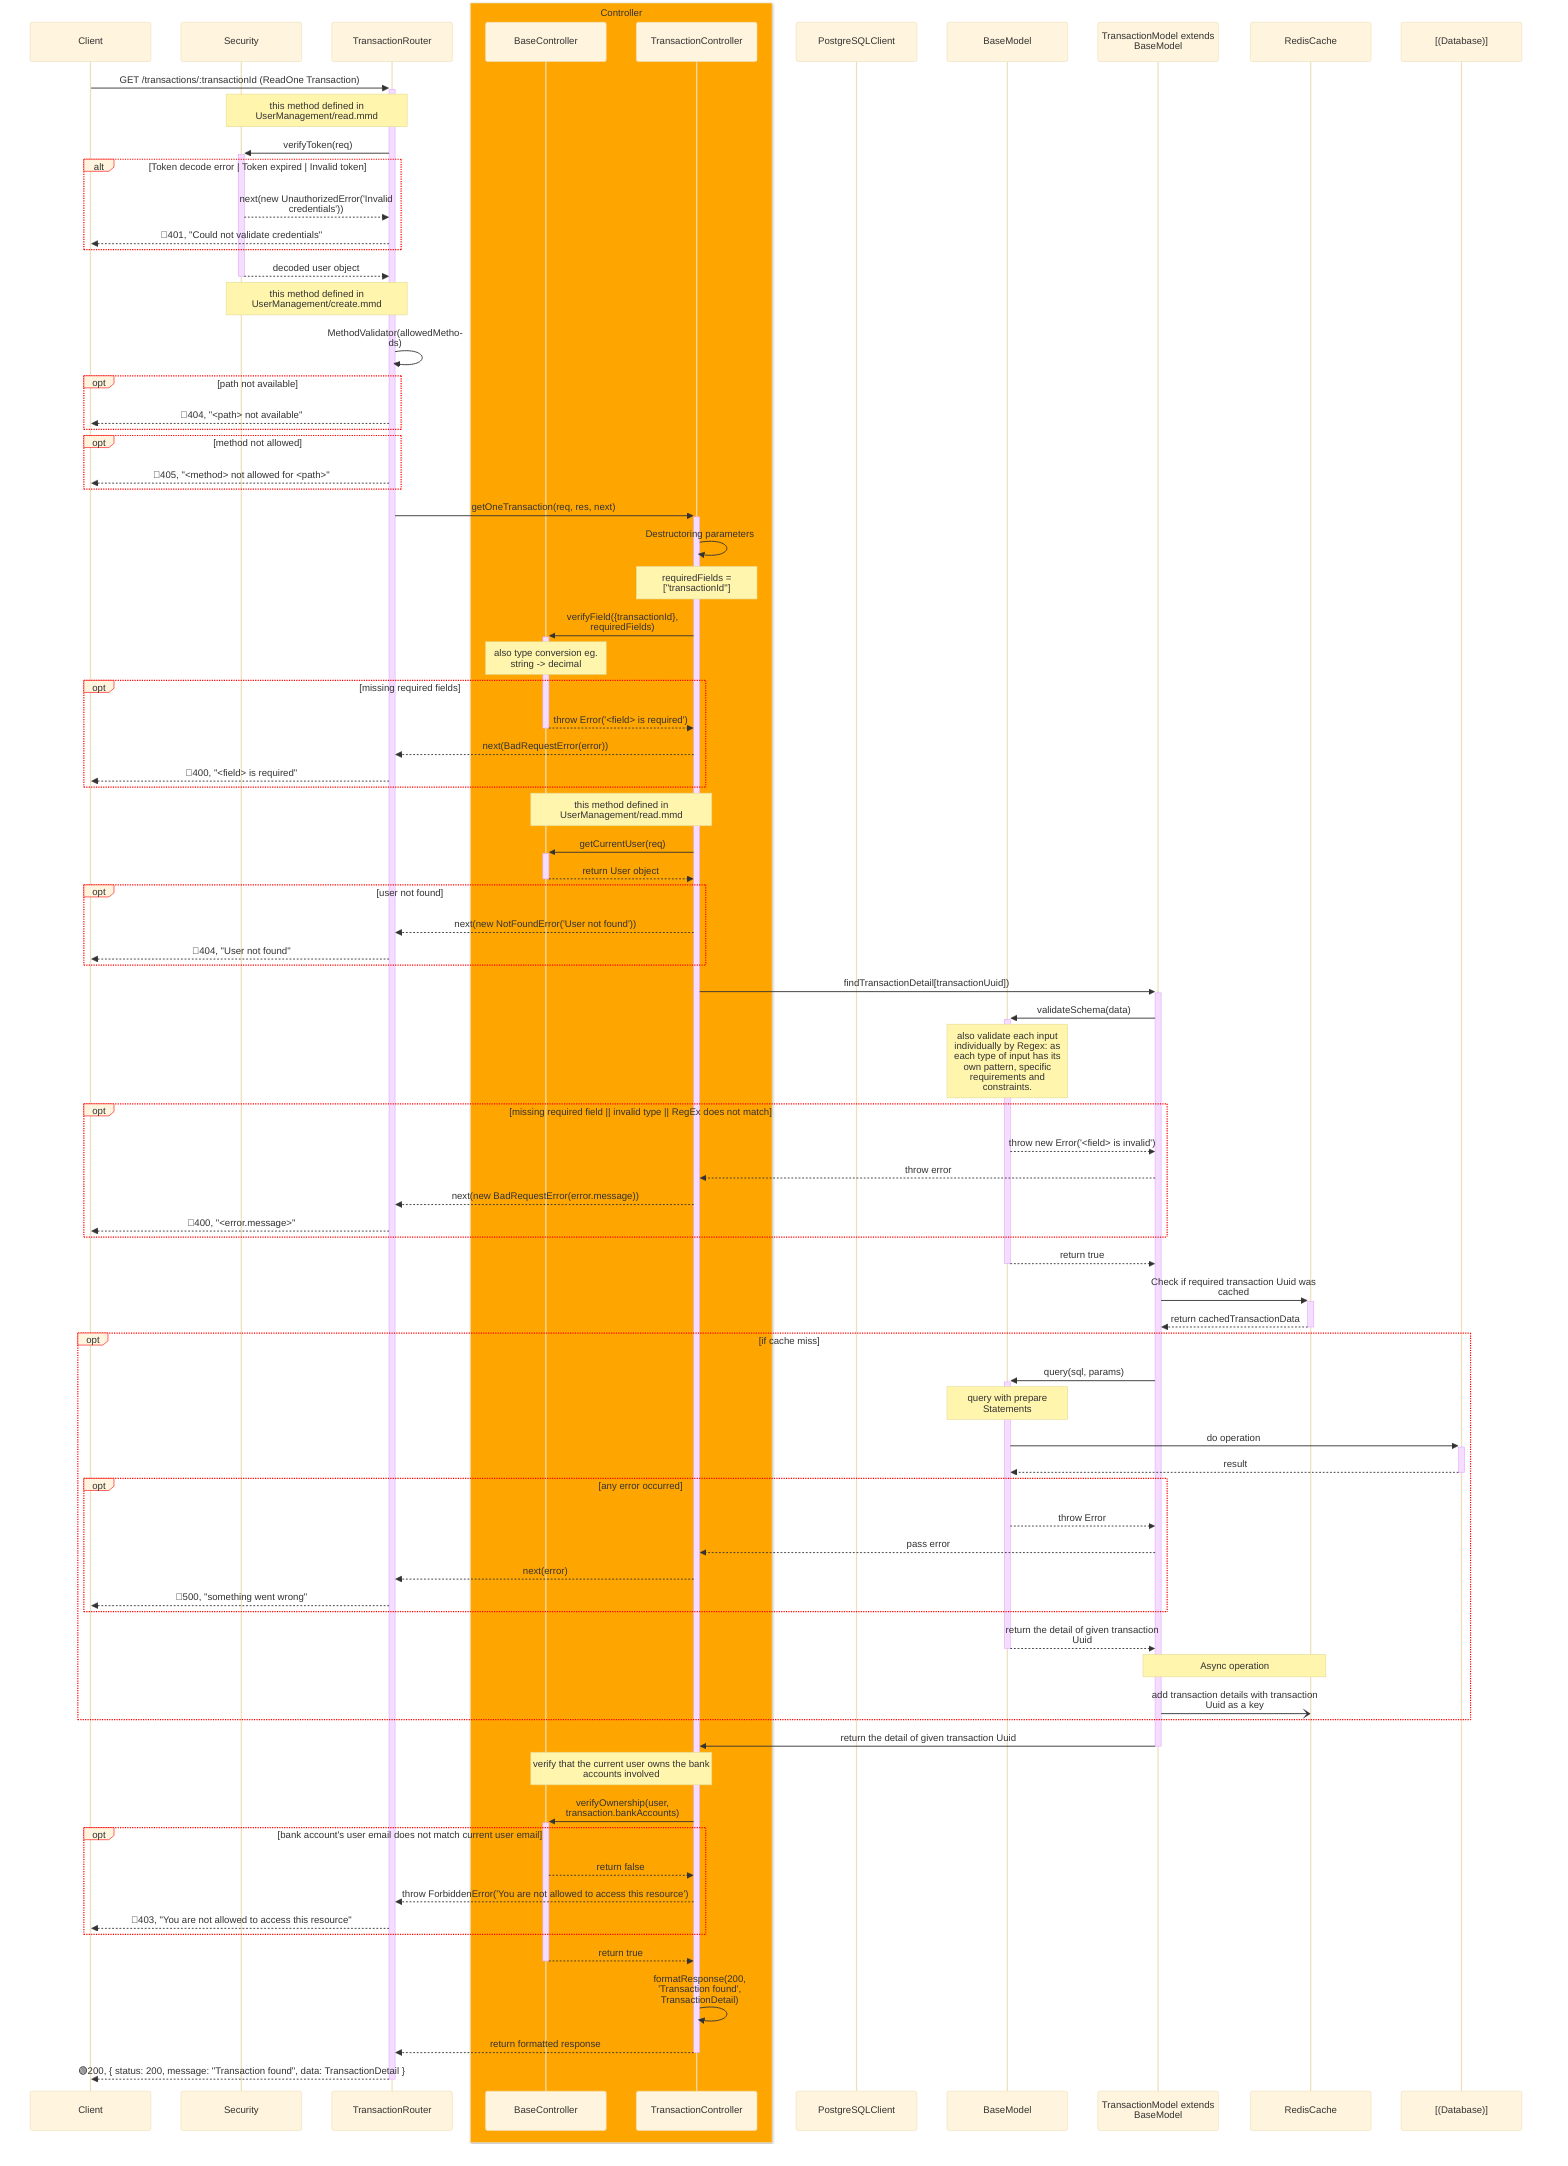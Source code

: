%%{
    init: {
        "theme":"base",
        "themeVariables": {
            'labelBoxBorderColor': '#ff0000'
        },
        "sequence": { 
            "wrap": true, 
            "width": 200 
        } 
    }
}%%
sequenceDiagram
    participant Client
    participant Sec as Security
    participant Router as TransactionRouter
    box orange Controller
        participant BaseCont as BaseController
        participant Cont as TransactionController
    end
    participant PGClient as PostgreSQLClient
    participant BaseModel as BaseModel
    participant Model as TransactionModel extends BaseModel
    %% participant ContainsModel as ContainsModel extends BaseModel
    %% participant BankAccountModel as BankAccountModel extends BaseModel
    participant Redis as RedisCache
    participant DB as [(Database)]

    Client->>+Router: GET /transactions/:transactionId (ReadOne Transaction)
     Note over Sec, Router: this method defined in UserManagement/read.mmd
    Router->>+Sec: verifyToken(req)
    alt Token decode error | Token expired | Invalid token
        Sec-->>Router: next(new UnauthorizedError('Invalid credentials'))
        Router-->>Client: 🔴401, "Could not validate credentials"
    end
    Sec-->>-Router: decoded user object

    Note over Sec, Router: this method defined in UserManagement/create.mmd
    Router->>Router: MethodValidator(allowedMethods)
    opt path not available
        Router-->>Client: 🔴404, "<path> not available"
    end
    opt method not allowed
        Router-->>Client: 🔴405, "<method> not allowed for <path>"
    end

    Router->>+Cont: getOneTransaction(req, res, next)
    Cont->>Cont: Destructoring parameters
    Note over Cont: requiredFields = ["transactionId"]
    Cont->>+BaseCont: verifyField({transactionId}, requiredFields)
    Note over BaseCont: also type conversion eg. string -> decimal
    opt missing required fields
        BaseCont-->>-Cont: throw Error('<field> is required')
        Cont-->>Router: next(BadRequestError(error))
        Router-->>Client: 🔴400, "<field> is required"
    end

    Note over Cont, BaseCont: this method defined in UserManagement/read.mmd
    Cont->>+BaseCont: getCurrentUser(req)
    BaseCont-->>-Cont: return User object
    opt user not found
        Cont-->>Router: next(new NotFoundError('User not found'))
        Router-->>Client: 🔴404, "User not found"
    end

    Cont->>+Model: findTransactionDetail[transactionUuid])

    Model->>+BaseModel: validateSchema(data) 
    Note over BaseModel: also validate each input individually by Regex: as each type of input has its own pattern, specific requirements and constraints.
    opt missing required field || invalid type || RegEx does not match
        BaseModel-->>Model: throw new Error('<field> is invalid')
        Model-->>Cont: throw error
        Cont-->>Router: next(new BadRequestError(error.message))
        Router-->>Client: 🔴400, "<error.message>"
    end
    BaseModel-->>-Model: return true

    Model->>+Redis: Check if required transaction Uuid was cached
    Redis-->>-Model: return cachedTransactionData
    opt if cache miss
        Model->>+BaseModel: query(sql, params)
        Note over BaseModel: query with prepare Statements
        BaseModel->>+DB: do operation
        DB-->>-BaseModel: result
        opt any error occurred
            BaseModel-->>Model: throw Error
            Model-->>Cont: pass error
            Cont-->>Router: next(error)
            Router-->>Client: 🔴500, "something went wrong"
        end
        BaseModel-->>-Model: return the detail of given transaction Uuid 
        Note over Model, Redis: Async operation
        Model-)Redis: add transaction details with transaction Uuid as a key
    end
    Model->>-Cont: return the detail of given transaction Uuid

    Note over Cont, BaseCont: verify that the current user owns the bank accounts involved
    Cont->>+BaseCont: verifyOwnership(user, transaction.bankAccounts)
    opt bank account's user email does not match current user email
        BaseCont-->>Cont: return false
        Cont-->>Router: throw ForbiddenError('You are not allowed to access this resource')
        Router-->>Client: 🔴403, "You are not allowed to access this resource"
    end
    BaseCont-->>-Cont: return true
    
    Cont->>Cont: formatResponse(200, 'Transaction found', TransactionDetail)
    Cont-->>-Router: return formatted response
    Router-->>-Client: 🟢200, { status: 200, message: "Transaction found", data: TransactionDetail }